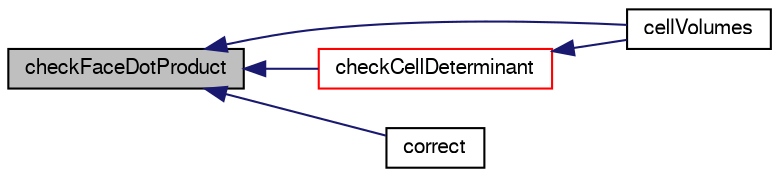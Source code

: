 digraph "checkFaceDotProduct"
{
  bgcolor="transparent";
  edge [fontname="FreeSans",fontsize="10",labelfontname="FreeSans",labelfontsize="10"];
  node [fontname="FreeSans",fontsize="10",shape=record];
  rankdir="LR";
  Node310 [label="checkFaceDotProduct",height=0.2,width=0.4,color="black", fillcolor="grey75", style="filled", fontcolor="black"];
  Node310 -> Node311 [dir="back",color="midnightblue",fontsize="10",style="solid",fontname="FreeSans"];
  Node311 [label="cellVolumes",height=0.2,width=0.4,color="black",URL="$a25146.html#abead6b42c36ac9c1a86fb2707b304a2f"];
  Node310 -> Node312 [dir="back",color="midnightblue",fontsize="10",style="solid",fontname="FreeSans"];
  Node312 [label="checkCellDeterminant",height=0.2,width=0.4,color="red",URL="$a25146.html#a86702a579f7fe69fb82f0933e27edabd"];
  Node312 -> Node311 [dir="back",color="midnightblue",fontsize="10",style="solid",fontname="FreeSans"];
  Node310 -> Node319 [dir="back",color="midnightblue",fontsize="10",style="solid",fontname="FreeSans"];
  Node319 [label="correct",height=0.2,width=0.4,color="black",URL="$a25146.html#aeed5a518f187ef6c2eec874ebcf8df29",tooltip="Recalculate on selected faces. Recalculates cell properties. "];
}
